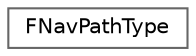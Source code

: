 digraph "Graphical Class Hierarchy"
{
 // INTERACTIVE_SVG=YES
 // LATEX_PDF_SIZE
  bgcolor="transparent";
  edge [fontname=Helvetica,fontsize=10,labelfontname=Helvetica,labelfontsize=10];
  node [fontname=Helvetica,fontsize=10,shape=box,height=0.2,width=0.4];
  rankdir="LR";
  Node0 [id="Node000000",label="FNavPathType",height=0.2,width=0.4,color="grey40", fillcolor="white", style="filled",URL="$d5/d55/structFNavPathType.html",tooltip="path type data"];
}
